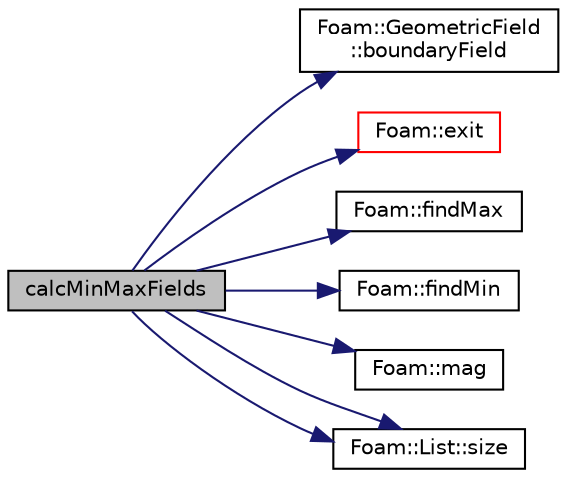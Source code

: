 digraph "calcMinMaxFields"
{
  bgcolor="transparent";
  edge [fontname="Helvetica",fontsize="10",labelfontname="Helvetica",labelfontsize="10"];
  node [fontname="Helvetica",fontsize="10",shape=record];
  rankdir="LR";
  Node67 [label="calcMinMaxFields",height=0.2,width=0.4,color="black", fillcolor="grey75", style="filled", fontcolor="black"];
  Node67 -> Node68 [color="midnightblue",fontsize="10",style="solid",fontname="Helvetica"];
  Node68 [label="Foam::GeometricField\l::boundaryField",height=0.2,width=0.4,color="black",URL="$a23249.html#a9ff7de36fba06b4f4f77a75142ad72b6",tooltip="Return const-reference to the boundary field. "];
  Node67 -> Node69 [color="midnightblue",fontsize="10",style="solid",fontname="Helvetica"];
  Node69 [label="Foam::exit",height=0.2,width=0.4,color="red",URL="$a21851.html#a06ca7250d8e89caf05243ec094843642"];
  Node67 -> Node118 [color="midnightblue",fontsize="10",style="solid",fontname="Helvetica"];
  Node118 [label="Foam::findMax",height=0.2,width=0.4,color="black",URL="$a21851.html#a2d92f36ef5d90a5efde6f1869076d593",tooltip="Find index of max element (and larger than given element). "];
  Node67 -> Node119 [color="midnightblue",fontsize="10",style="solid",fontname="Helvetica"];
  Node119 [label="Foam::findMin",height=0.2,width=0.4,color="black",URL="$a21851.html#ab5dba7e8c5c17dd275f08d03b5c134e2",tooltip="Find index of min element (and less than given element). "];
  Node67 -> Node120 [color="midnightblue",fontsize="10",style="solid",fontname="Helvetica"];
  Node120 [label="Foam::mag",height=0.2,width=0.4,color="black",URL="$a21851.html#a929da2a3fdcf3dacbbe0487d3a330dae"];
  Node67 -> Node121 [color="midnightblue",fontsize="10",style="solid",fontname="Helvetica"];
  Node121 [label="Foam::List::size",height=0.2,width=0.4,color="black",URL="$a26833.html#a8a5f6fa29bd4b500caf186f60245b384",tooltip="Override size to be inconsistent with allocated storage. "];
  Node67 -> Node121 [color="midnightblue",fontsize="10",style="solid",fontname="Helvetica"];
}
